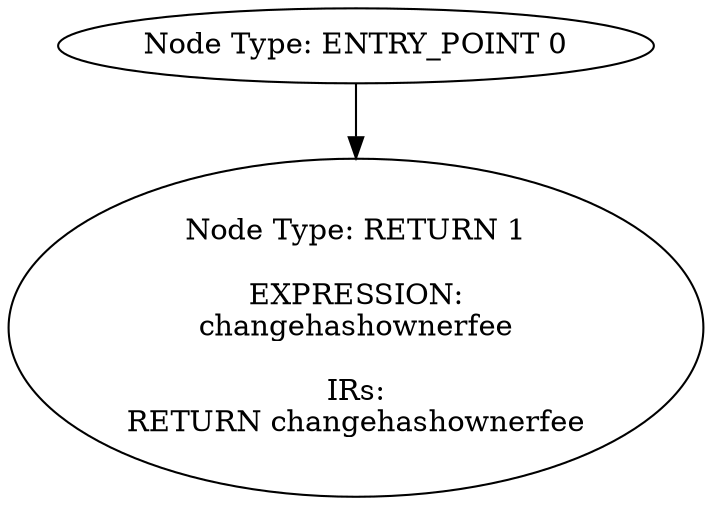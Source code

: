 digraph{
0[label="Node Type: ENTRY_POINT 0
"];
0->1;
1[label="Node Type: RETURN 1

EXPRESSION:
changehashownerfee

IRs:
RETURN changehashownerfee"];
}
